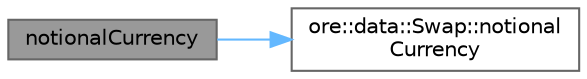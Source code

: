 digraph "notionalCurrency"
{
 // INTERACTIVE_SVG=YES
 // LATEX_PDF_SIZE
  bgcolor="transparent";
  edge [fontname=Helvetica,fontsize=10,labelfontname=Helvetica,labelfontsize=10];
  node [fontname=Helvetica,fontsize=10,shape=box,height=0.2,width=0.4];
  rankdir="LR";
  Node1 [label="notionalCurrency",height=0.2,width=0.4,color="gray40", fillcolor="grey60", style="filled", fontcolor="black",tooltip=" "];
  Node1 -> Node2 [color="steelblue1",style="solid"];
  Node2 [label="ore::data::Swap::notional\lCurrency",height=0.2,width=0.4,color="grey40", fillcolor="white", style="filled",URL="$classore_1_1data_1_1_swap.html#a08a1c4c1297d2e956c03469c47bae8d8",tooltip=" "];
}
